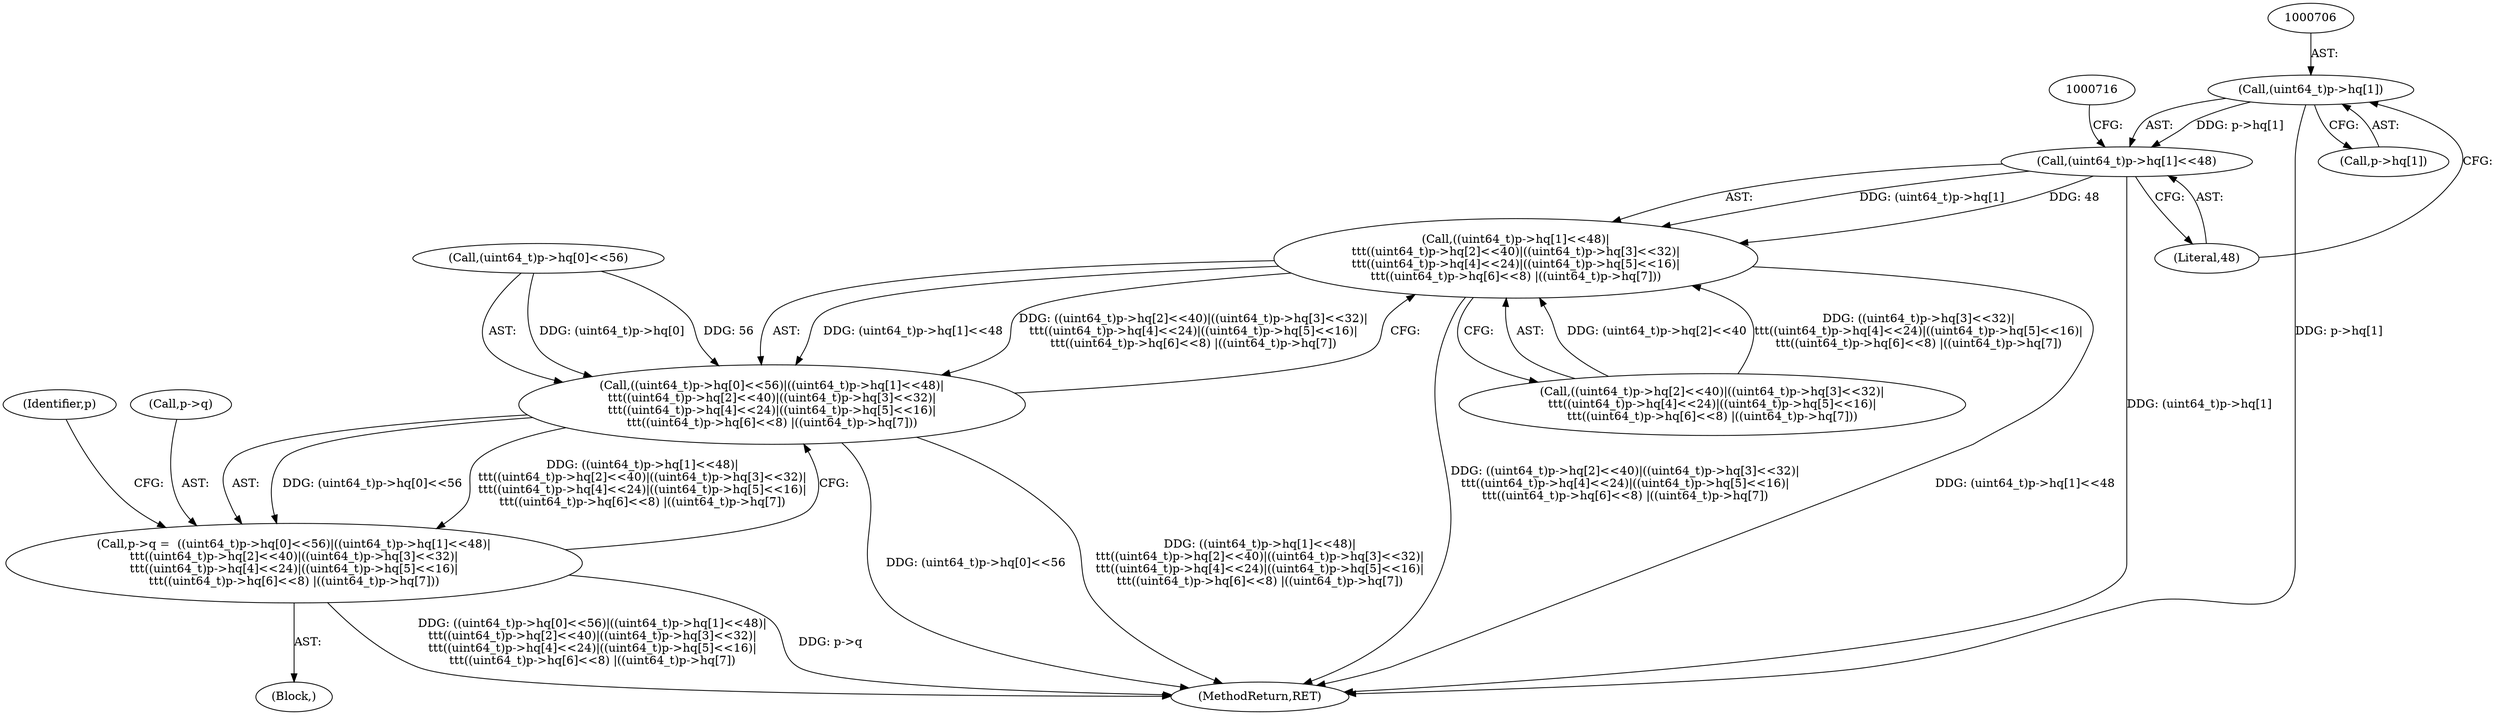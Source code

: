 digraph "0_file_4a284c89d6ef11aca34da65da7d673050a5ea320_2@array" {
"1000705" [label="(Call,(uint64_t)p->hq[1])"];
"1000704" [label="(Call,(uint64_t)p->hq[1]<<48)"];
"1000703" [label="(Call,((uint64_t)p->hq[1]<<48)|\n\t\t\t((uint64_t)p->hq[2]<<40)|((uint64_t)p->hq[3]<<32)|\n\t\t\t((uint64_t)p->hq[4]<<24)|((uint64_t)p->hq[5]<<16)|\n\t\t\t((uint64_t)p->hq[6]<<8) |((uint64_t)p->hq[7]))"];
"1000693" [label="(Call,((uint64_t)p->hq[0]<<56)|((uint64_t)p->hq[1]<<48)|\n\t\t\t((uint64_t)p->hq[2]<<40)|((uint64_t)p->hq[3]<<32)|\n\t\t\t((uint64_t)p->hq[4]<<24)|((uint64_t)p->hq[5]<<16)|\n\t\t\t((uint64_t)p->hq[6]<<8) |((uint64_t)p->hq[7]))"];
"1000689" [label="(Call,p->q =  ((uint64_t)p->hq[0]<<56)|((uint64_t)p->hq[1]<<48)|\n\t\t\t((uint64_t)p->hq[2]<<40)|((uint64_t)p->hq[3]<<32)|\n\t\t\t((uint64_t)p->hq[4]<<24)|((uint64_t)p->hq[5]<<16)|\n\t\t\t((uint64_t)p->hq[6]<<8) |((uint64_t)p->hq[7]))"];
"1000713" [label="(Call,((uint64_t)p->hq[2]<<40)|((uint64_t)p->hq[3]<<32)|\n\t\t\t((uint64_t)p->hq[4]<<24)|((uint64_t)p->hq[5]<<16)|\n\t\t\t((uint64_t)p->hq[6]<<8) |((uint64_t)p->hq[7]))"];
"1000704" [label="(Call,(uint64_t)p->hq[1]<<48)"];
"1000879" [label="(MethodReturn,RET)"];
"1000693" [label="(Call,((uint64_t)p->hq[0]<<56)|((uint64_t)p->hq[1]<<48)|\n\t\t\t((uint64_t)p->hq[2]<<40)|((uint64_t)p->hq[3]<<32)|\n\t\t\t((uint64_t)p->hq[4]<<24)|((uint64_t)p->hq[5]<<16)|\n\t\t\t((uint64_t)p->hq[6]<<8) |((uint64_t)p->hq[7]))"];
"1000703" [label="(Call,((uint64_t)p->hq[1]<<48)|\n\t\t\t((uint64_t)p->hq[2]<<40)|((uint64_t)p->hq[3]<<32)|\n\t\t\t((uint64_t)p->hq[4]<<24)|((uint64_t)p->hq[5]<<16)|\n\t\t\t((uint64_t)p->hq[6]<<8) |((uint64_t)p->hq[7]))"];
"1000712" [label="(Literal,48)"];
"1000689" [label="(Call,p->q =  ((uint64_t)p->hq[0]<<56)|((uint64_t)p->hq[1]<<48)|\n\t\t\t((uint64_t)p->hq[2]<<40)|((uint64_t)p->hq[3]<<32)|\n\t\t\t((uint64_t)p->hq[4]<<24)|((uint64_t)p->hq[5]<<16)|\n\t\t\t((uint64_t)p->hq[6]<<8) |((uint64_t)p->hq[7]))"];
"1000771" [label="(Identifier,p)"];
"1000694" [label="(Call,(uint64_t)p->hq[0]<<56)"];
"1000690" [label="(Call,p->q)"];
"1000119" [label="(Block,)"];
"1000705" [label="(Call,(uint64_t)p->hq[1])"];
"1000707" [label="(Call,p->hq[1])"];
"1000705" -> "1000704"  [label="AST: "];
"1000705" -> "1000707"  [label="CFG: "];
"1000706" -> "1000705"  [label="AST: "];
"1000707" -> "1000705"  [label="AST: "];
"1000712" -> "1000705"  [label="CFG: "];
"1000705" -> "1000879"  [label="DDG: p->hq[1]"];
"1000705" -> "1000704"  [label="DDG: p->hq[1]"];
"1000704" -> "1000703"  [label="AST: "];
"1000704" -> "1000712"  [label="CFG: "];
"1000712" -> "1000704"  [label="AST: "];
"1000716" -> "1000704"  [label="CFG: "];
"1000704" -> "1000879"  [label="DDG: (uint64_t)p->hq[1]"];
"1000704" -> "1000703"  [label="DDG: (uint64_t)p->hq[1]"];
"1000704" -> "1000703"  [label="DDG: 48"];
"1000703" -> "1000693"  [label="AST: "];
"1000703" -> "1000713"  [label="CFG: "];
"1000713" -> "1000703"  [label="AST: "];
"1000693" -> "1000703"  [label="CFG: "];
"1000703" -> "1000879"  [label="DDG: ((uint64_t)p->hq[2]<<40)|((uint64_t)p->hq[3]<<32)|\n\t\t\t((uint64_t)p->hq[4]<<24)|((uint64_t)p->hq[5]<<16)|\n\t\t\t((uint64_t)p->hq[6]<<8) |((uint64_t)p->hq[7])"];
"1000703" -> "1000879"  [label="DDG: (uint64_t)p->hq[1]<<48"];
"1000703" -> "1000693"  [label="DDG: (uint64_t)p->hq[1]<<48"];
"1000703" -> "1000693"  [label="DDG: ((uint64_t)p->hq[2]<<40)|((uint64_t)p->hq[3]<<32)|\n\t\t\t((uint64_t)p->hq[4]<<24)|((uint64_t)p->hq[5]<<16)|\n\t\t\t((uint64_t)p->hq[6]<<8) |((uint64_t)p->hq[7])"];
"1000713" -> "1000703"  [label="DDG: (uint64_t)p->hq[2]<<40"];
"1000713" -> "1000703"  [label="DDG: ((uint64_t)p->hq[3]<<32)|\n\t\t\t((uint64_t)p->hq[4]<<24)|((uint64_t)p->hq[5]<<16)|\n\t\t\t((uint64_t)p->hq[6]<<8) |((uint64_t)p->hq[7])"];
"1000693" -> "1000689"  [label="AST: "];
"1000694" -> "1000693"  [label="AST: "];
"1000689" -> "1000693"  [label="CFG: "];
"1000693" -> "1000879"  [label="DDG: (uint64_t)p->hq[0]<<56"];
"1000693" -> "1000879"  [label="DDG: ((uint64_t)p->hq[1]<<48)|\n\t\t\t((uint64_t)p->hq[2]<<40)|((uint64_t)p->hq[3]<<32)|\n\t\t\t((uint64_t)p->hq[4]<<24)|((uint64_t)p->hq[5]<<16)|\n\t\t\t((uint64_t)p->hq[6]<<8) |((uint64_t)p->hq[7])"];
"1000693" -> "1000689"  [label="DDG: (uint64_t)p->hq[0]<<56"];
"1000693" -> "1000689"  [label="DDG: ((uint64_t)p->hq[1]<<48)|\n\t\t\t((uint64_t)p->hq[2]<<40)|((uint64_t)p->hq[3]<<32)|\n\t\t\t((uint64_t)p->hq[4]<<24)|((uint64_t)p->hq[5]<<16)|\n\t\t\t((uint64_t)p->hq[6]<<8) |((uint64_t)p->hq[7])"];
"1000694" -> "1000693"  [label="DDG: (uint64_t)p->hq[0]"];
"1000694" -> "1000693"  [label="DDG: 56"];
"1000689" -> "1000119"  [label="AST: "];
"1000690" -> "1000689"  [label="AST: "];
"1000771" -> "1000689"  [label="CFG: "];
"1000689" -> "1000879"  [label="DDG: ((uint64_t)p->hq[0]<<56)|((uint64_t)p->hq[1]<<48)|\n\t\t\t((uint64_t)p->hq[2]<<40)|((uint64_t)p->hq[3]<<32)|\n\t\t\t((uint64_t)p->hq[4]<<24)|((uint64_t)p->hq[5]<<16)|\n\t\t\t((uint64_t)p->hq[6]<<8) |((uint64_t)p->hq[7])"];
"1000689" -> "1000879"  [label="DDG: p->q"];
}
